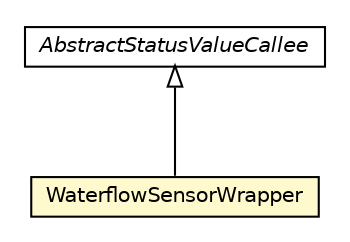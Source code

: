 #!/usr/local/bin/dot
#
# Class diagram 
# Generated by UMLGraph version R5_6-24-gf6e263 (http://www.umlgraph.org/)
#

digraph G {
	edge [fontname="Helvetica",fontsize=10,labelfontname="Helvetica",labelfontsize=10];
	node [fontname="Helvetica",fontsize=10,shape=plaintext];
	nodesep=0.25;
	ranksep=0.5;
	// org.universAAL.lddi.smarthome.exporter.devices.WaterflowSensorWrapper
	c8547169 [label=<<table title="org.universAAL.lddi.smarthome.exporter.devices.WaterflowSensorWrapper" border="0" cellborder="1" cellspacing="0" cellpadding="2" port="p" bgcolor="lemonChiffon" href="./WaterflowSensorWrapper.html">
		<tr><td><table border="0" cellspacing="0" cellpadding="1">
<tr><td align="center" balign="center"> WaterflowSensorWrapper </td></tr>
		</table></td></tr>
		</table>>, URL="./WaterflowSensorWrapper.html", fontname="Helvetica", fontcolor="black", fontsize=10.0];
	// org.universAAL.lddi.smarthome.exporter.devices.AbstractStatusValueCallee
	c8547185 [label=<<table title="org.universAAL.lddi.smarthome.exporter.devices.AbstractStatusValueCallee" border="0" cellborder="1" cellspacing="0" cellpadding="2" port="p" href="./AbstractStatusValueCallee.html">
		<tr><td><table border="0" cellspacing="0" cellpadding="1">
<tr><td align="center" balign="center"><font face="Helvetica-Oblique"> AbstractStatusValueCallee </font></td></tr>
		</table></td></tr>
		</table>>, URL="./AbstractStatusValueCallee.html", fontname="Helvetica", fontcolor="black", fontsize=10.0];
	//org.universAAL.lddi.smarthome.exporter.devices.WaterflowSensorWrapper extends org.universAAL.lddi.smarthome.exporter.devices.AbstractStatusValueCallee
	c8547185:p -> c8547169:p [dir=back,arrowtail=empty];
}

